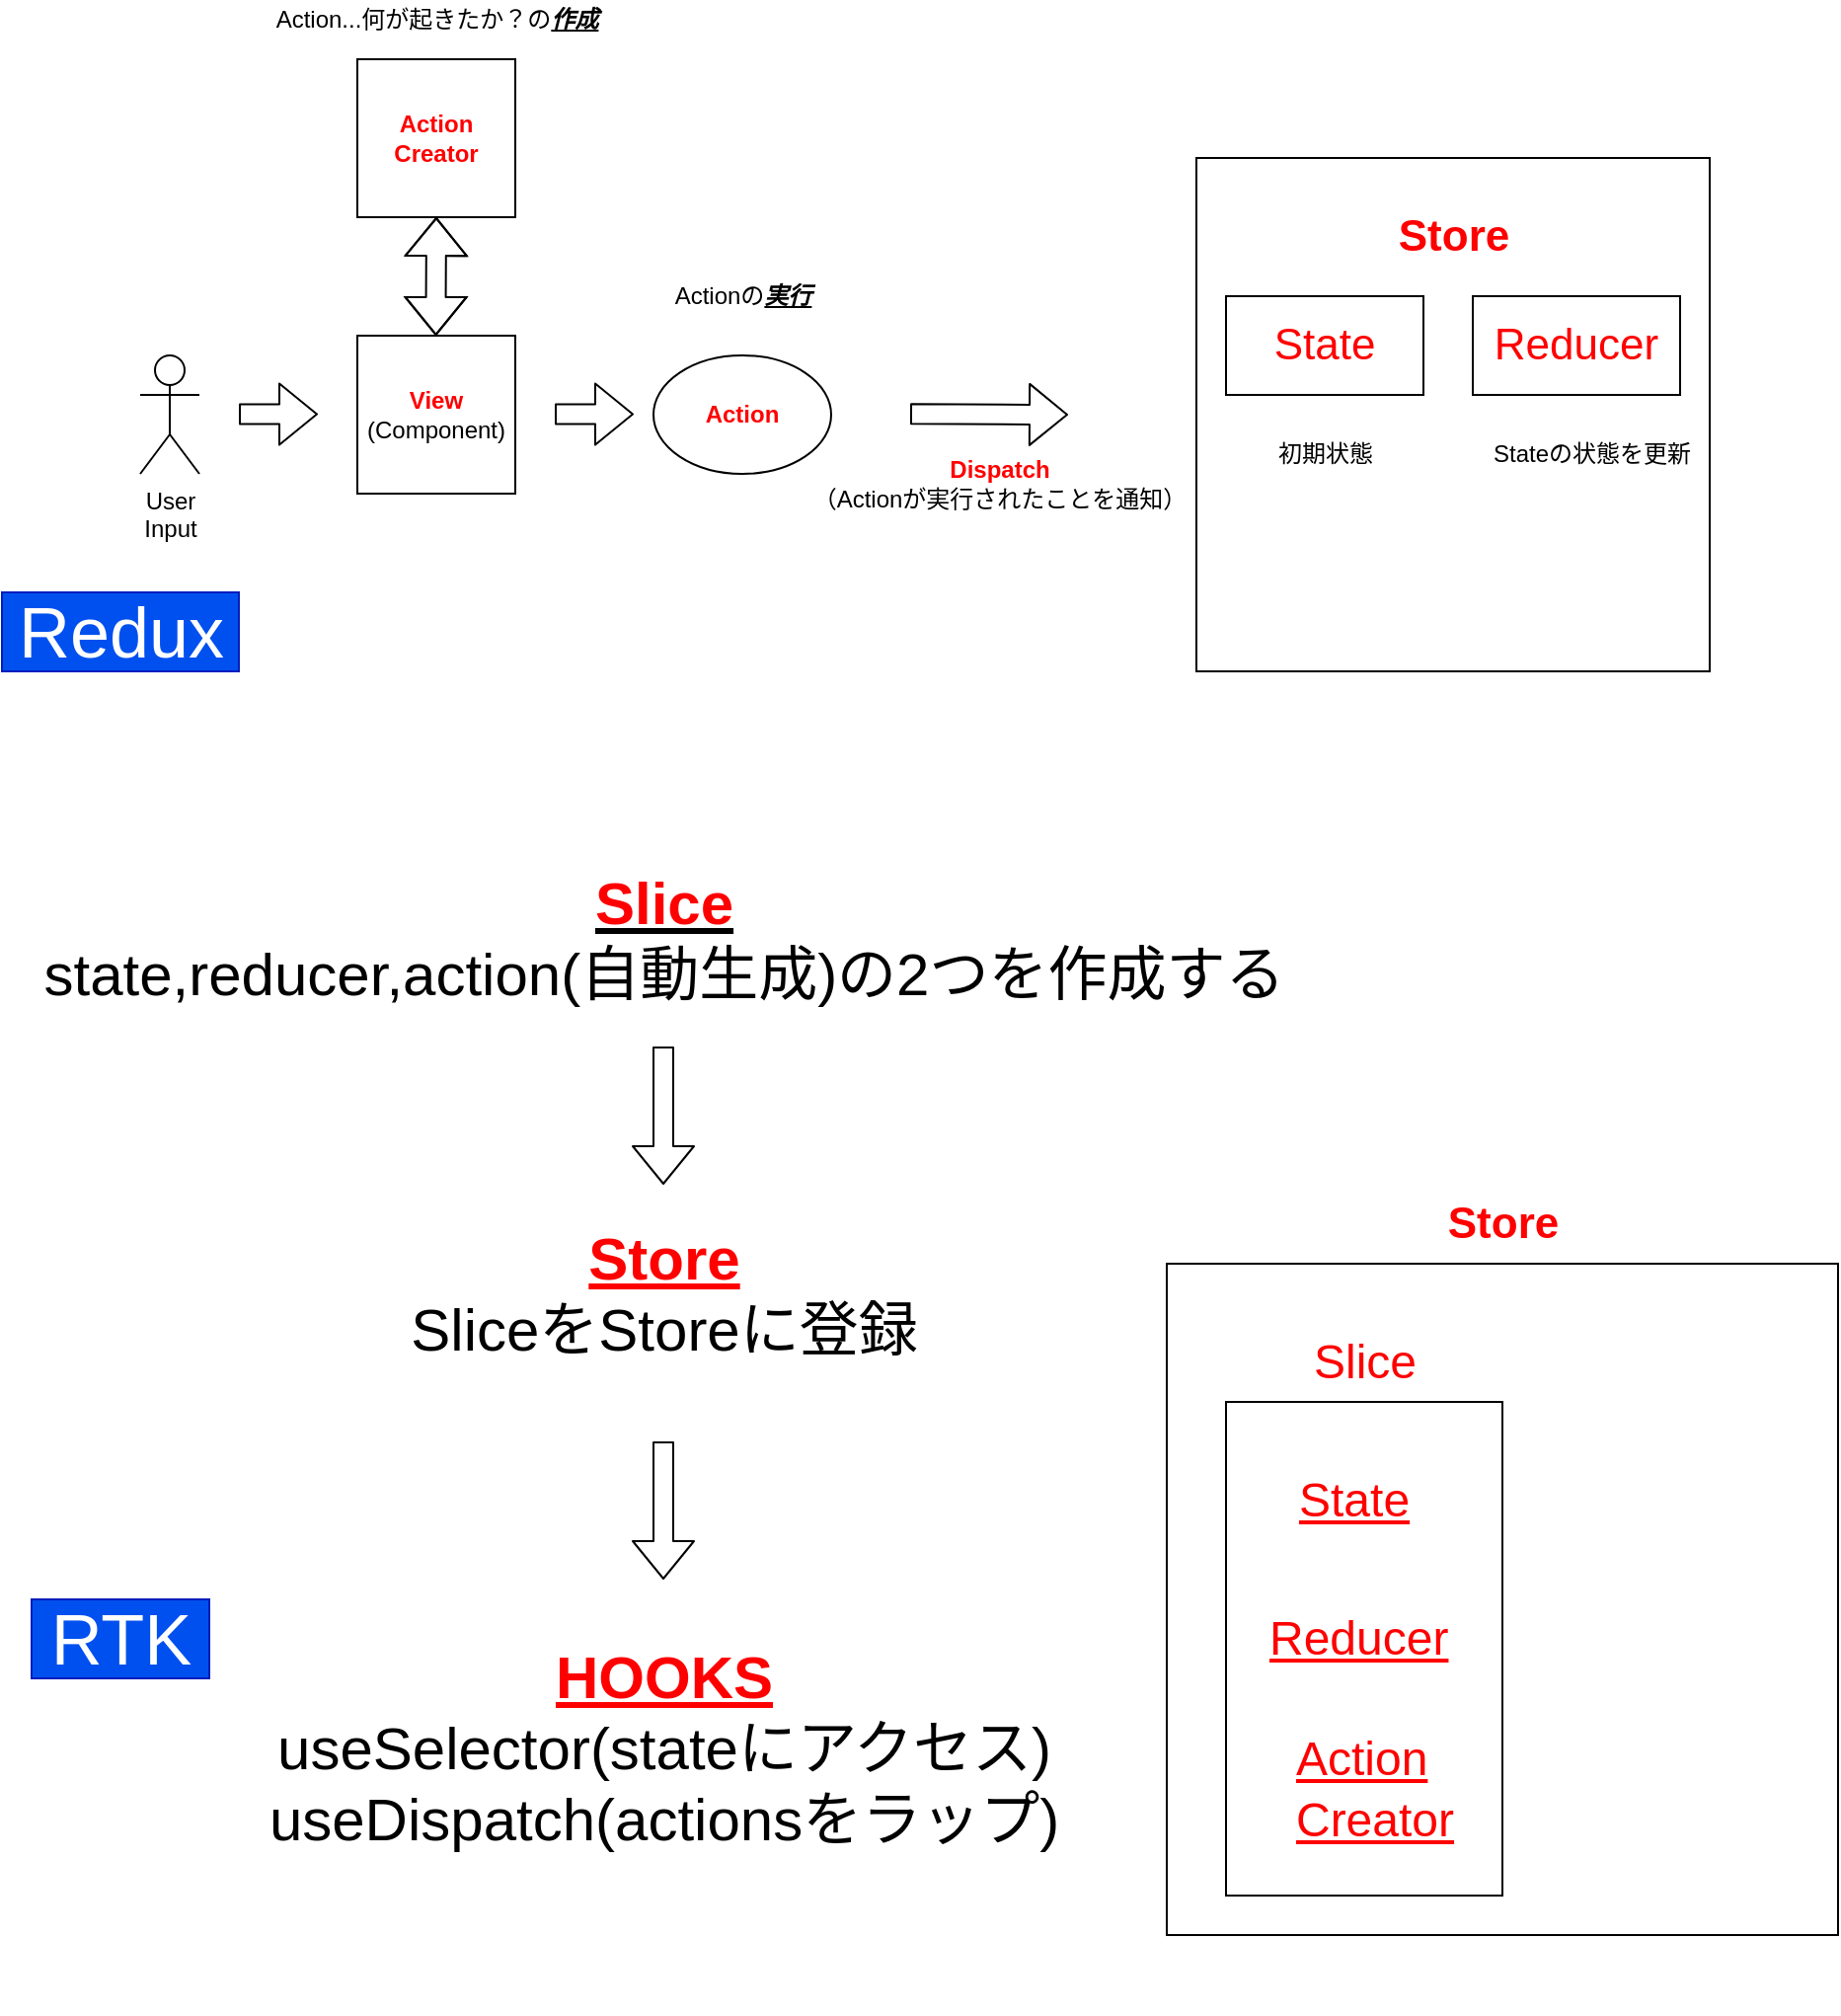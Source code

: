 <mxfile>
    <diagram id="yq475JOimHWiMzcq3iqR" name="Page-1">
        <mxGraphModel dx="1265" dy="1105" grid="1" gridSize="10" guides="1" tooltips="1" connect="1" arrows="1" fold="1" page="1" pageScale="1" pageWidth="850" pageHeight="1100" math="0" shadow="0">
            <root>
                <mxCell id="0"/>
                <mxCell id="1" parent="0"/>
                <mxCell id="3" value="&lt;b&gt;&lt;font color=&quot;#ff0000&quot;&gt;View&lt;/font&gt;&lt;/b&gt;&lt;br&gt;(Component)" style="whiteSpace=wrap;html=1;aspect=fixed;" parent="1" vertex="1">
                    <mxGeometry x="200" y="240" width="80" height="80" as="geometry"/>
                </mxCell>
                <mxCell id="4" value="&lt;b&gt;&lt;font color=&quot;#ff0000&quot;&gt;Action&lt;br&gt;Creator&lt;/font&gt;&lt;/b&gt;" style="whiteSpace=wrap;html=1;aspect=fixed;" parent="1" vertex="1">
                    <mxGeometry x="200" y="100" width="80" height="80" as="geometry"/>
                </mxCell>
                <mxCell id="6" value="&lt;b&gt;&lt;font color=&quot;#ff0000&quot;&gt;Action&lt;/font&gt;&lt;/b&gt;" style="ellipse;whiteSpace=wrap;html=1;" parent="1" vertex="1">
                    <mxGeometry x="350" y="250" width="90" height="60" as="geometry"/>
                </mxCell>
                <mxCell id="7" value="" style="shape=flexArrow;endArrow=classic;html=1;" parent="1" edge="1">
                    <mxGeometry width="50" height="50" relative="1" as="geometry">
                        <mxPoint x="300" y="279.79" as="sourcePoint"/>
                        <mxPoint x="340" y="279.79" as="targetPoint"/>
                    </mxGeometry>
                </mxCell>
                <mxCell id="10" value="" style="shape=flexArrow;endArrow=classic;html=1;" parent="1" edge="1">
                    <mxGeometry width="50" height="50" relative="1" as="geometry">
                        <mxPoint x="140" y="279.79" as="sourcePoint"/>
                        <mxPoint x="180" y="279.79" as="targetPoint"/>
                    </mxGeometry>
                </mxCell>
                <mxCell id="11" value="" style="shape=flexArrow;endArrow=classic;html=1;" parent="1" edge="1">
                    <mxGeometry width="50" height="50" relative="1" as="geometry">
                        <mxPoint x="480" y="279.64" as="sourcePoint"/>
                        <mxPoint x="560" y="280.04" as="targetPoint"/>
                    </mxGeometry>
                </mxCell>
                <mxCell id="14" value="" style="shape=flexArrow;endArrow=classic;startArrow=classic;html=1;entryX=0.5;entryY=1;entryDx=0;entryDy=0;" parent="1" target="4" edge="1">
                    <mxGeometry width="100" height="100" relative="1" as="geometry">
                        <mxPoint x="239.79" y="240" as="sourcePoint"/>
                        <mxPoint x="239.79" y="190" as="targetPoint"/>
                        <Array as="points">
                            <mxPoint x="239.79" y="220"/>
                        </Array>
                    </mxGeometry>
                </mxCell>
                <mxCell id="15" value="User&lt;br&gt;Input" style="shape=umlActor;verticalLabelPosition=bottom;verticalAlign=top;html=1;outlineConnect=0;" parent="1" vertex="1">
                    <mxGeometry x="90" y="250" width="30" height="60" as="geometry"/>
                </mxCell>
                <mxCell id="18" value="Action...何が起きたか？の&lt;b&gt;&lt;u&gt;&lt;i&gt;作成&lt;/i&gt;&lt;/u&gt;&lt;/b&gt;&lt;br&gt;" style="text;html=1;resizable=0;autosize=1;align=center;verticalAlign=middle;points=[];fillColor=none;strokeColor=none;rounded=0;" parent="1" vertex="1">
                    <mxGeometry x="150" y="70" width="180" height="20" as="geometry"/>
                </mxCell>
                <mxCell id="19" value="Actionの&lt;b&gt;&lt;u&gt;&lt;i&gt;実行&lt;/i&gt;&lt;/u&gt;&lt;/b&gt;&lt;br&gt;" style="text;html=1;resizable=0;autosize=1;align=center;verticalAlign=middle;points=[];fillColor=none;strokeColor=none;rounded=0;" parent="1" vertex="1">
                    <mxGeometry x="355" y="210" width="80" height="20" as="geometry"/>
                </mxCell>
                <mxCell id="20" value="&lt;b&gt;&lt;font color=&quot;#ff0000&quot;&gt;Dispatch&lt;/font&gt;&lt;/b&gt;&lt;br&gt;（Actionが実行されたことを通知）" style="text;html=1;resizable=0;autosize=1;align=center;verticalAlign=middle;points=[];fillColor=none;strokeColor=none;rounded=0;" parent="1" vertex="1">
                    <mxGeometry x="425" y="300" width="200" height="30" as="geometry"/>
                </mxCell>
                <mxCell id="21" value="" style="whiteSpace=wrap;html=1;aspect=fixed;fontColor=#FF0000;" parent="1" vertex="1">
                    <mxGeometry x="625" y="150" width="260" height="260" as="geometry"/>
                </mxCell>
                <mxCell id="22" value="&lt;b&gt;&lt;font color=&quot;#ff0000&quot; style=&quot;font-size: 22px&quot;&gt;Store&lt;/font&gt;&lt;/b&gt;" style="text;html=1;resizable=0;autosize=1;align=center;verticalAlign=middle;points=[];fillColor=none;strokeColor=none;rounded=0;" parent="1" vertex="1">
                    <mxGeometry x="720" y="180" width="70" height="20" as="geometry"/>
                </mxCell>
                <mxCell id="23" value="State" style="rounded=0;whiteSpace=wrap;html=1;fontSize=22;fontColor=#FF0000;" parent="1" vertex="1">
                    <mxGeometry x="640" y="220" width="100" height="50" as="geometry"/>
                </mxCell>
                <mxCell id="24" value="Reducer" style="rounded=0;whiteSpace=wrap;html=1;fontSize=22;fontColor=#FF0000;" parent="1" vertex="1">
                    <mxGeometry x="765" y="220" width="105" height="50" as="geometry"/>
                </mxCell>
                <mxCell id="25" value="初期状態" style="text;html=1;resizable=0;autosize=1;align=center;verticalAlign=middle;points=[];fillColor=none;strokeColor=none;rounded=0;" parent="1" vertex="1">
                    <mxGeometry x="660" y="290" width="60" height="20" as="geometry"/>
                </mxCell>
                <mxCell id="26" value="Stateの状態を更新" style="text;html=1;resizable=0;autosize=1;align=center;verticalAlign=middle;points=[];fillColor=none;strokeColor=none;rounded=0;" parent="1" vertex="1">
                    <mxGeometry x="765" y="290" width="120" height="20" as="geometry"/>
                </mxCell>
                <mxCell id="29" value="&lt;font style=&quot;font-size: 36px&quot;&gt;Redux&lt;/font&gt;" style="text;html=1;resizable=0;autosize=1;align=center;verticalAlign=middle;points=[];fillColor=#0050ef;strokeColor=#001DBC;rounded=0;fontSize=22;fontColor=#ffffff;" parent="1" vertex="1">
                    <mxGeometry x="20" y="370" width="120" height="40" as="geometry"/>
                </mxCell>
                <mxCell id="30" value="&lt;font style=&quot;font-size: 36px&quot;&gt;RTK&lt;/font&gt;" style="text;html=1;resizable=0;autosize=1;align=center;verticalAlign=middle;points=[];fillColor=#0050ef;strokeColor=#001DBC;rounded=0;fontSize=22;fontColor=#ffffff;" parent="1" vertex="1">
                    <mxGeometry x="35" y="880" width="90" height="40" as="geometry"/>
                </mxCell>
                <mxCell id="31" value="" style="whiteSpace=wrap;html=1;aspect=fixed;fontColor=#FF0000;" parent="1" vertex="1">
                    <mxGeometry x="610" y="710" width="340" height="340" as="geometry"/>
                </mxCell>
                <mxCell id="32" value="&lt;b&gt;&lt;font color=&quot;#ff0000&quot; style=&quot;font-size: 22px&quot;&gt;Store&lt;/font&gt;&lt;/b&gt;" style="text;html=1;resizable=0;autosize=1;align=center;verticalAlign=middle;points=[];fillColor=none;strokeColor=none;rounded=0;" parent="1" vertex="1">
                    <mxGeometry x="745" y="680" width="70" height="20" as="geometry"/>
                </mxCell>
                <mxCell id="33" value="" style="rounded=0;whiteSpace=wrap;html=1;fontSize=36;fontColor=#FF0000;rotation=90;" parent="1" vertex="1">
                    <mxGeometry x="585" y="835" width="250" height="140" as="geometry"/>
                </mxCell>
                <mxCell id="34" value="&lt;font style=&quot;font-size: 24px&quot;&gt;Slice&lt;/font&gt;" style="text;html=1;resizable=0;autosize=1;align=center;verticalAlign=middle;points=[];fillColor=none;strokeColor=none;rounded=0;fontSize=36;fontColor=#FF0000;" parent="1" vertex="1">
                    <mxGeometry x="675" y="730" width="70" height="50" as="geometry"/>
                </mxCell>
                <mxCell id="35" value="&lt;font style=&quot;font-size: 24px&quot;&gt;&lt;u&gt;State&lt;/u&gt;&lt;/font&gt;" style="text;html=1;resizable=0;autosize=1;align=left;verticalAlign=middle;points=[];fillColor=none;strokeColor=none;rounded=0;fontSize=36;fontColor=#FF0000;" parent="1" vertex="1">
                    <mxGeometry x="675" y="800" width="70" height="50" as="geometry"/>
                </mxCell>
                <mxCell id="36" value="&lt;font style=&quot;font-size: 24px&quot;&gt;&lt;u&gt;Reducer&lt;/u&gt;&lt;/font&gt;" style="text;html=1;resizable=0;autosize=1;align=left;verticalAlign=middle;points=[];fillColor=none;strokeColor=none;rounded=0;fontSize=36;fontColor=#FF0000;" parent="1" vertex="1">
                    <mxGeometry x="660" y="870" width="110" height="50" as="geometry"/>
                </mxCell>
                <mxCell id="37" value="&lt;div style=&quot;text-align: left&quot;&gt;&lt;span style=&quot;font-size: 24px&quot;&gt;&lt;u&gt;Action&lt;/u&gt;&lt;/span&gt;&lt;/div&gt;&lt;font style=&quot;font-size: 24px&quot;&gt;&lt;div style=&quot;text-align: left&quot;&gt;&lt;span&gt;&lt;u&gt;Creator&lt;/u&gt;&lt;/span&gt;&lt;/div&gt;&lt;/font&gt;" style="text;html=1;resizable=0;autosize=1;align=center;verticalAlign=middle;points=[];fillColor=none;strokeColor=none;rounded=0;fontSize=36;fontColor=#FF0000;" parent="1" vertex="1">
                    <mxGeometry x="665" y="920" width="100" height="100" as="geometry"/>
                </mxCell>
                <mxCell id="38" value="&lt;font style=&quot;font-size: 16px&quot; color=&quot;#ffffff&quot;&gt;ActionCreatorは自動で作成される&lt;/font&gt;" style="text;html=1;resizable=0;autosize=1;align=left;verticalAlign=middle;points=[];fillColor=none;strokeColor=none;rounded=0;fontSize=24;fontColor=#FF0000;" parent="1" vertex="1">
                    <mxGeometry x="640" y="1050" width="260" height="40" as="geometry"/>
                </mxCell>
                <mxCell id="39" value="&lt;font style=&quot;font-size: 30px&quot;&gt;&lt;b&gt;&lt;u&gt;&lt;font color=&quot;#ff0000&quot;&gt;Slice&lt;/font&gt;&lt;/u&gt;&lt;/b&gt;&lt;br&gt;state,reducer,action(自動生成)の2つを作成する&lt;/font&gt;" style="text;html=1;resizable=0;autosize=1;align=center;verticalAlign=middle;points=[];fillColor=none;strokeColor=none;rounded=0;" vertex="1" parent="1">
                    <mxGeometry x="35" y="520" width="640" height="50" as="geometry"/>
                </mxCell>
                <mxCell id="41" value="&lt;font style=&quot;font-size: 30px&quot;&gt;&lt;font color=&quot;#ff0000&quot;&gt;&lt;b&gt;&lt;u&gt;Store&lt;/u&gt;&lt;/b&gt;&lt;/font&gt;&lt;br&gt;SliceをStoreに登録&lt;br&gt;&lt;/font&gt;" style="text;html=1;resizable=0;autosize=1;align=center;verticalAlign=middle;points=[];fillColor=none;strokeColor=none;rounded=0;" vertex="1" parent="1">
                    <mxGeometry x="220" y="700" width="270" height="50" as="geometry"/>
                </mxCell>
                <mxCell id="42" value="&lt;font style=&quot;font-size: 30px&quot;&gt;&lt;font color=&quot;#ff0000&quot;&gt;&lt;b&gt;&lt;u&gt;HOOKS&lt;/u&gt;&lt;/b&gt;&lt;/font&gt;&lt;br&gt;useSelector(stateにアクセス)&lt;br&gt;useDispatch(actionsをラップ)&lt;br&gt;&lt;/font&gt;" style="text;html=1;resizable=0;autosize=1;align=center;verticalAlign=middle;points=[];fillColor=none;strokeColor=none;rounded=0;" vertex="1" parent="1">
                    <mxGeometry x="150" y="920" width="410" height="70" as="geometry"/>
                </mxCell>
                <mxCell id="43" value="" style="shape=flexArrow;endArrow=classic;html=1;fontSize=30;fontColor=#FF0000;" edge="1" parent="1">
                    <mxGeometry width="50" height="50" relative="1" as="geometry">
                        <mxPoint x="355" y="600" as="sourcePoint"/>
                        <mxPoint x="355" y="670" as="targetPoint"/>
                    </mxGeometry>
                </mxCell>
                <mxCell id="44" value="" style="shape=flexArrow;endArrow=classic;html=1;fontSize=30;fontColor=#FF0000;" edge="1" parent="1">
                    <mxGeometry width="50" height="50" relative="1" as="geometry">
                        <mxPoint x="355" y="800.0" as="sourcePoint"/>
                        <mxPoint x="355" y="870" as="targetPoint"/>
                    </mxGeometry>
                </mxCell>
            </root>
        </mxGraphModel>
    </diagram>
</mxfile>